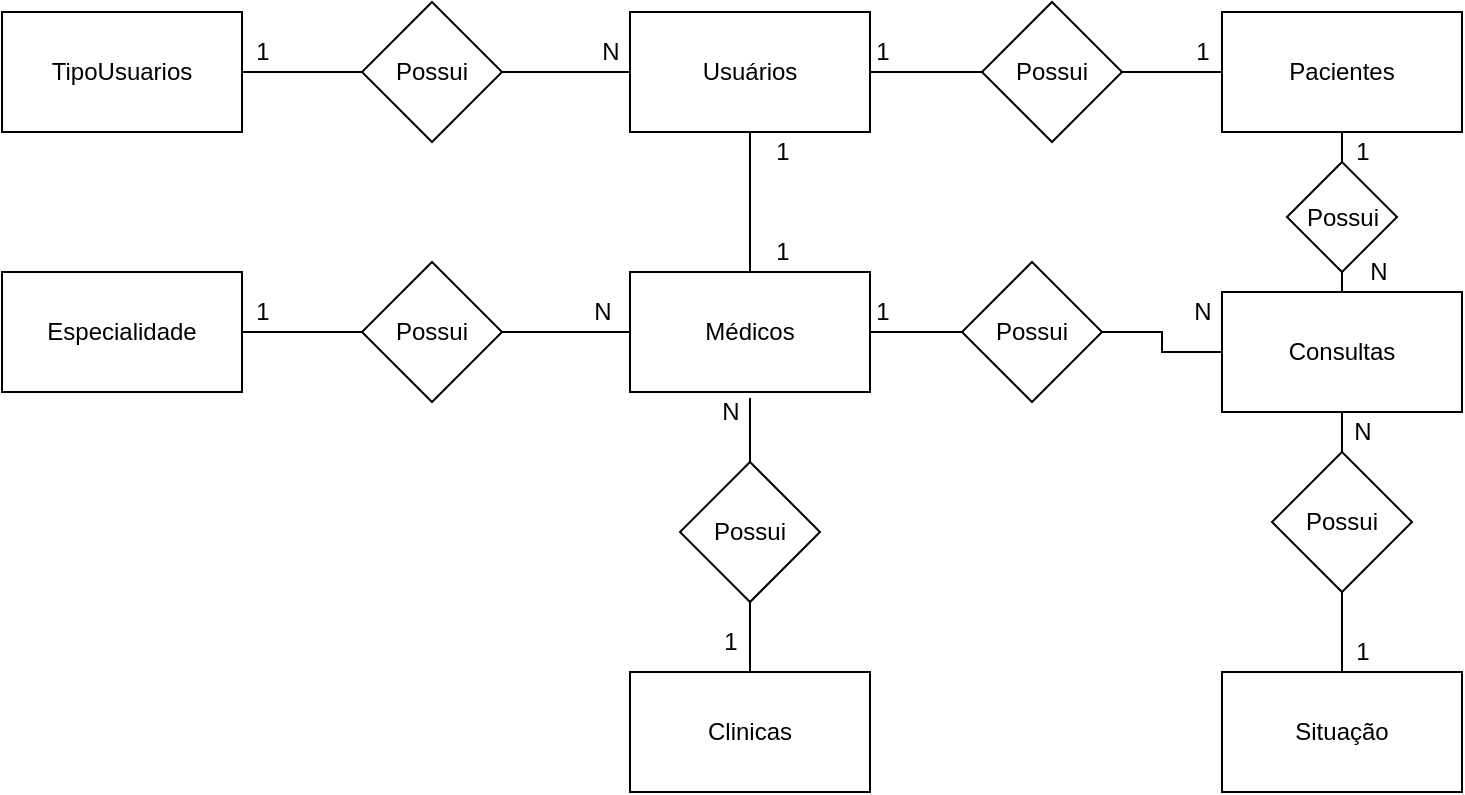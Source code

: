 <mxfile version="14.4.4" type="device" pages="2"><diagram id="hViJi-t-g2Ou1frQuwIq" name="Conceitual"><mxGraphModel dx="868" dy="425" grid="1" gridSize="10" guides="1" tooltips="1" connect="1" arrows="1" fold="1" page="1" pageScale="1" pageWidth="827" pageHeight="1169" math="0" shadow="0"><root><mxCell id="0"/><mxCell id="1" parent="0"/><mxCell id="7M0cUyvbM20Uj4-HV_In-17" value="" style="edgeStyle=orthogonalEdgeStyle;rounded=0;orthogonalLoop=1;jettySize=auto;html=1;endArrow=none;endFill=0;" edge="1" parent="1" source="7M0cUyvbM20Uj4-HV_In-1" target="7M0cUyvbM20Uj4-HV_In-7"><mxGeometry relative="1" as="geometry"/></mxCell><mxCell id="7M0cUyvbM20Uj4-HV_In-1" value="Consultas" style="rounded=0;whiteSpace=wrap;html=1;" vertex="1" parent="1"><mxGeometry x="650" y="150" width="120" height="60" as="geometry"/></mxCell><mxCell id="7M0cUyvbM20Uj4-HV_In-11" style="edgeStyle=orthogonalEdgeStyle;rounded=0;orthogonalLoop=1;jettySize=auto;html=1;exitX=1;exitY=0.5;exitDx=0;exitDy=0;entryX=0;entryY=0.5;entryDx=0;entryDy=0;endArrow=none;endFill=0;" edge="1" parent="1" source="NQ3lnbrL4CX3fZcSb9Eo-16" target="7M0cUyvbM20Uj4-HV_In-5"><mxGeometry relative="1" as="geometry"/></mxCell><mxCell id="7M0cUyvbM20Uj4-HV_In-25" value="" style="edgeStyle=orthogonalEdgeStyle;rounded=0;orthogonalLoop=1;jettySize=auto;html=1;endArrow=none;endFill=0;" edge="1" parent="1" source="7M0cUyvbM20Uj4-HV_In-2" target="7M0cUyvbM20Uj4-HV_In-6"><mxGeometry relative="1" as="geometry"/></mxCell><mxCell id="7M0cUyvbM20Uj4-HV_In-2" value="Usuários" style="rounded=0;whiteSpace=wrap;html=1;" vertex="1" parent="1"><mxGeometry x="354" y="10" width="120" height="60" as="geometry"/></mxCell><mxCell id="7M0cUyvbM20Uj4-HV_In-10" style="edgeStyle=orthogonalEdgeStyle;rounded=0;orthogonalLoop=1;jettySize=auto;html=1;exitX=1;exitY=0.5;exitDx=0;exitDy=0;entryX=0;entryY=0.5;entryDx=0;entryDy=0;endArrow=none;endFill=0;" edge="1" parent="1" source="7M0cUyvbM20Uj4-HV_In-3" target="7M0cUyvbM20Uj4-HV_In-2"><mxGeometry relative="1" as="geometry"/></mxCell><mxCell id="7M0cUyvbM20Uj4-HV_In-3" value="TipoUsuarios" style="rounded=0;whiteSpace=wrap;html=1;" vertex="1" parent="1"><mxGeometry x="40" y="10" width="120" height="60" as="geometry"/></mxCell><mxCell id="NQ3lnbrL4CX3fZcSb9Eo-20" style="edgeStyle=orthogonalEdgeStyle;rounded=0;orthogonalLoop=1;jettySize=auto;html=1;exitX=0.5;exitY=0;exitDx=0;exitDy=0;entryX=0.5;entryY=1;entryDx=0;entryDy=0;endArrow=none;endFill=0;" edge="1" parent="1" source="7M0cUyvbM20Uj4-HV_In-4" target="NQ3lnbrL4CX3fZcSb9Eo-15"><mxGeometry relative="1" as="geometry"/></mxCell><mxCell id="7M0cUyvbM20Uj4-HV_In-4" value="Clinicas" style="rounded=0;whiteSpace=wrap;html=1;" vertex="1" parent="1"><mxGeometry x="354" y="340" width="120" height="60" as="geometry"/></mxCell><mxCell id="7M0cUyvbM20Uj4-HV_In-16" value="" style="edgeStyle=orthogonalEdgeStyle;rounded=0;orthogonalLoop=1;jettySize=auto;html=1;endArrow=none;endFill=0;" edge="1" parent="1" source="7M0cUyvbM20Uj4-HV_In-5" target="7M0cUyvbM20Uj4-HV_In-1"><mxGeometry relative="1" as="geometry"/></mxCell><mxCell id="7M0cUyvbM20Uj4-HV_In-5" value="Pacientes" style="rounded=0;whiteSpace=wrap;html=1;" vertex="1" parent="1"><mxGeometry x="650" y="10" width="120" height="60" as="geometry"/></mxCell><mxCell id="NQ3lnbrL4CX3fZcSb9Eo-23" value="" style="edgeStyle=orthogonalEdgeStyle;rounded=0;orthogonalLoop=1;jettySize=auto;html=1;endArrow=none;endFill=0;" edge="1" parent="1" source="7M0cUyvbM20Uj4-HV_In-6" target="NQ3lnbrL4CX3fZcSb9Eo-14"><mxGeometry relative="1" as="geometry"><Array as="points"><mxPoint x="494" y="170"/></Array></mxGeometry></mxCell><mxCell id="7M0cUyvbM20Uj4-HV_In-6" value="Médicos" style="rounded=0;whiteSpace=wrap;html=1;" vertex="1" parent="1"><mxGeometry x="354" y="140" width="120" height="60" as="geometry"/></mxCell><mxCell id="7M0cUyvbM20Uj4-HV_In-7" value="Situação" style="rounded=0;whiteSpace=wrap;html=1;" vertex="1" parent="1"><mxGeometry x="650" y="340" width="120" height="60" as="geometry"/></mxCell><mxCell id="7M0cUyvbM20Uj4-HV_In-28" style="edgeStyle=orthogonalEdgeStyle;rounded=0;orthogonalLoop=1;jettySize=auto;html=1;exitX=1;exitY=0.5;exitDx=0;exitDy=0;endArrow=none;endFill=0;" edge="1" parent="1" source="NQ3lnbrL4CX3fZcSb9Eo-9" target="7M0cUyvbM20Uj4-HV_In-6"><mxGeometry relative="1" as="geometry"/></mxCell><mxCell id="7M0cUyvbM20Uj4-HV_In-9" value="Especialidade" style="rounded=0;whiteSpace=wrap;html=1;" vertex="1" parent="1"><mxGeometry x="40" y="140" width="120" height="60" as="geometry"/></mxCell><mxCell id="7M0cUyvbM20Uj4-HV_In-12" value="1" style="text;html=1;align=center;verticalAlign=middle;resizable=0;points=[];autosize=1;" vertex="1" parent="1"><mxGeometry x="160" y="20" width="20" height="20" as="geometry"/></mxCell><mxCell id="7M0cUyvbM20Uj4-HV_In-13" value="N" style="text;html=1;align=center;verticalAlign=middle;resizable=0;points=[];autosize=1;" vertex="1" parent="1"><mxGeometry x="334" y="20" width="20" height="20" as="geometry"/></mxCell><mxCell id="7M0cUyvbM20Uj4-HV_In-14" value="1" style="text;html=1;align=center;verticalAlign=middle;resizable=0;points=[];autosize=1;" vertex="1" parent="1"><mxGeometry x="470" y="20" width="20" height="20" as="geometry"/></mxCell><mxCell id="7M0cUyvbM20Uj4-HV_In-15" value="1" style="text;html=1;align=center;verticalAlign=middle;resizable=0;points=[];autosize=1;" vertex="1" parent="1"><mxGeometry x="630" y="20" width="20" height="20" as="geometry"/></mxCell><mxCell id="7M0cUyvbM20Uj4-HV_In-18" value="1" style="text;html=1;align=center;verticalAlign=middle;resizable=0;points=[];autosize=1;" vertex="1" parent="1"><mxGeometry x="710" y="70" width="20" height="20" as="geometry"/></mxCell><mxCell id="7M0cUyvbM20Uj4-HV_In-19" value="N" style="text;html=1;align=center;verticalAlign=middle;resizable=0;points=[];autosize=1;" vertex="1" parent="1"><mxGeometry x="717.5" y="130" width="20" height="20" as="geometry"/></mxCell><mxCell id="7M0cUyvbM20Uj4-HV_In-20" value="N" style="text;html=1;align=center;verticalAlign=middle;resizable=0;points=[];autosize=1;" vertex="1" parent="1"><mxGeometry x="710" y="210" width="20" height="20" as="geometry"/></mxCell><mxCell id="7M0cUyvbM20Uj4-HV_In-21" value="1" style="text;html=1;align=center;verticalAlign=middle;resizable=0;points=[];autosize=1;" vertex="1" parent="1"><mxGeometry x="710" y="320" width="20" height="20" as="geometry"/></mxCell><mxCell id="7M0cUyvbM20Uj4-HV_In-23" value="1" style="text;html=1;align=center;verticalAlign=middle;resizable=0;points=[];autosize=1;" vertex="1" parent="1"><mxGeometry x="470" y="150" width="20" height="20" as="geometry"/></mxCell><mxCell id="7M0cUyvbM20Uj4-HV_In-26" value="1" style="text;html=1;align=center;verticalAlign=middle;resizable=0;points=[];autosize=1;" vertex="1" parent="1"><mxGeometry x="420" y="70" width="20" height="20" as="geometry"/></mxCell><mxCell id="7M0cUyvbM20Uj4-HV_In-27" value="1" style="text;html=1;align=center;verticalAlign=middle;resizable=0;points=[];autosize=1;" vertex="1" parent="1"><mxGeometry x="420" y="120" width="20" height="20" as="geometry"/></mxCell><mxCell id="7M0cUyvbM20Uj4-HV_In-29" value="1" style="text;html=1;align=center;verticalAlign=middle;resizable=0;points=[];autosize=1;" vertex="1" parent="1"><mxGeometry x="160" y="150" width="20" height="20" as="geometry"/></mxCell><mxCell id="7M0cUyvbM20Uj4-HV_In-30" value="N" style="text;html=1;align=center;verticalAlign=middle;resizable=0;points=[];autosize=1;" vertex="1" parent="1"><mxGeometry x="330" y="150" width="20" height="20" as="geometry"/></mxCell><mxCell id="7M0cUyvbM20Uj4-HV_In-33" value="1" style="text;html=1;align=center;verticalAlign=middle;resizable=0;points=[];autosize=1;" vertex="1" parent="1"><mxGeometry x="394" y="315" width="20" height="20" as="geometry"/></mxCell><mxCell id="7M0cUyvbM20Uj4-HV_In-32" value="N" style="text;html=1;align=center;verticalAlign=middle;resizable=0;points=[];autosize=1;" vertex="1" parent="1"><mxGeometry x="394" y="200" width="20" height="20" as="geometry"/></mxCell><mxCell id="NQ3lnbrL4CX3fZcSb9Eo-9" value="Possui" style="rhombus;whiteSpace=wrap;html=1;" vertex="1" parent="1"><mxGeometry x="220" y="135" width="70" height="70" as="geometry"/></mxCell><mxCell id="NQ3lnbrL4CX3fZcSb9Eo-11" style="edgeStyle=orthogonalEdgeStyle;rounded=0;orthogonalLoop=1;jettySize=auto;html=1;exitX=1;exitY=0.5;exitDx=0;exitDy=0;endArrow=none;endFill=0;" edge="1" parent="1" source="7M0cUyvbM20Uj4-HV_In-9" target="NQ3lnbrL4CX3fZcSb9Eo-9"><mxGeometry relative="1" as="geometry"><mxPoint x="160" y="170" as="sourcePoint"/><mxPoint x="354" y="170" as="targetPoint"/></mxGeometry></mxCell><mxCell id="NQ3lnbrL4CX3fZcSb9Eo-13" value="Possui" style="rhombus;whiteSpace=wrap;html=1;" vertex="1" parent="1"><mxGeometry x="675" y="230" width="70" height="70" as="geometry"/></mxCell><mxCell id="NQ3lnbrL4CX3fZcSb9Eo-24" value="" style="edgeStyle=orthogonalEdgeStyle;rounded=0;orthogonalLoop=1;jettySize=auto;html=1;endArrow=none;endFill=0;entryX=0;entryY=0.5;entryDx=0;entryDy=0;" edge="1" parent="1" source="NQ3lnbrL4CX3fZcSb9Eo-14" target="7M0cUyvbM20Uj4-HV_In-1"><mxGeometry relative="1" as="geometry"><mxPoint x="630" y="150" as="targetPoint"/></mxGeometry></mxCell><mxCell id="NQ3lnbrL4CX3fZcSb9Eo-14" value="Possui" style="rhombus;whiteSpace=wrap;html=1;" vertex="1" parent="1"><mxGeometry x="520" y="135" width="70" height="70" as="geometry"/></mxCell><mxCell id="NQ3lnbrL4CX3fZcSb9Eo-17" value="Possui" style="rhombus;whiteSpace=wrap;html=1;" vertex="1" parent="1"><mxGeometry x="220" y="5" width="70" height="70" as="geometry"/></mxCell><mxCell id="NQ3lnbrL4CX3fZcSb9Eo-16" value="Possui" style="rhombus;whiteSpace=wrap;html=1;" vertex="1" parent="1"><mxGeometry x="530" y="5" width="70" height="70" as="geometry"/></mxCell><mxCell id="NQ3lnbrL4CX3fZcSb9Eo-18" style="edgeStyle=orthogonalEdgeStyle;rounded=0;orthogonalLoop=1;jettySize=auto;html=1;exitX=1;exitY=0.5;exitDx=0;exitDy=0;entryX=0;entryY=0.5;entryDx=0;entryDy=0;endArrow=none;endFill=0;" edge="1" parent="1" source="7M0cUyvbM20Uj4-HV_In-2" target="NQ3lnbrL4CX3fZcSb9Eo-16"><mxGeometry relative="1" as="geometry"><mxPoint x="474" y="40" as="sourcePoint"/><mxPoint x="650" y="40" as="targetPoint"/></mxGeometry></mxCell><mxCell id="NQ3lnbrL4CX3fZcSb9Eo-22" style="edgeStyle=orthogonalEdgeStyle;rounded=0;orthogonalLoop=1;jettySize=auto;html=1;exitX=0.5;exitY=0;exitDx=0;exitDy=0;entryX=1;entryY=0.15;entryDx=0;entryDy=0;entryPerimeter=0;endArrow=none;endFill=0;" edge="1" parent="1" source="NQ3lnbrL4CX3fZcSb9Eo-15" target="7M0cUyvbM20Uj4-HV_In-32"><mxGeometry relative="1" as="geometry"/></mxCell><mxCell id="NQ3lnbrL4CX3fZcSb9Eo-15" value="Possui" style="rhombus;whiteSpace=wrap;html=1;" vertex="1" parent="1"><mxGeometry x="379" y="235" width="70" height="70" as="geometry"/></mxCell><mxCell id="NQ3lnbrL4CX3fZcSb9Eo-25" value="N" style="text;html=1;align=center;verticalAlign=middle;resizable=0;points=[];autosize=1;" vertex="1" parent="1"><mxGeometry x="630" y="150" width="20" height="20" as="geometry"/></mxCell><mxCell id="NQ3lnbrL4CX3fZcSb9Eo-26" value="Possui" style="rhombus;whiteSpace=wrap;html=1;" vertex="1" parent="1"><mxGeometry x="682.5" y="85" width="55" height="55" as="geometry"/></mxCell></root></mxGraphModel></diagram><diagram id="ZpHMX6tzFkjY44jIsT7V" name="Logico"><mxGraphModel dx="868" dy="425" grid="1" gridSize="10" guides="1" tooltips="1" connect="1" arrows="1" fold="1" page="1" pageScale="1" pageWidth="827" pageHeight="1169" math="0" shadow="0"><root><mxCell id="EH3jT9qymd4Krr87pPlM-0"/><mxCell id="EH3jT9qymd4Krr87pPlM-1" parent="EH3jT9qymd4Krr87pPlM-0"/><mxCell id="lpln5-QRqbzDOqcc-7b0-0" value="Situacao" style="shape=table;startSize=30;container=1;collapsible=1;childLayout=tableLayout;fixedRows=1;rowLines=0;fontStyle=1;align=center;resizeLast=1;" vertex="1" parent="EH3jT9qymd4Krr87pPlM-1"><mxGeometry x="610" y="640" width="180" height="100" as="geometry"/></mxCell><mxCell id="lpln5-QRqbzDOqcc-7b0-4" value="" style="shape=partialRectangle;collapsible=0;dropTarget=0;pointerEvents=0;fillColor=none;top=0;left=0;bottom=1;right=0;points=[[0,0.5],[1,0.5]];portConstraint=eastwest;" vertex="1" parent="lpln5-QRqbzDOqcc-7b0-0"><mxGeometry y="30" width="180" height="30" as="geometry"/></mxCell><mxCell id="lpln5-QRqbzDOqcc-7b0-5" value="PK" style="shape=partialRectangle;connectable=0;fillColor=none;top=0;left=0;bottom=0;right=0;fontStyle=1;overflow=hidden;" vertex="1" parent="lpln5-QRqbzDOqcc-7b0-4"><mxGeometry width="60" height="30" as="geometry"/></mxCell><mxCell id="lpln5-QRqbzDOqcc-7b0-6" value="idSituacao" style="shape=partialRectangle;connectable=0;fillColor=none;top=0;left=0;bottom=0;right=0;align=left;spacingLeft=6;fontStyle=5;overflow=hidden;" vertex="1" parent="lpln5-QRqbzDOqcc-7b0-4"><mxGeometry x="60" width="120" height="30" as="geometry"/></mxCell><mxCell id="lpln5-QRqbzDOqcc-7b0-7" value="" style="shape=partialRectangle;collapsible=0;dropTarget=0;pointerEvents=0;fillColor=none;top=0;left=0;bottom=0;right=0;points=[[0,0.5],[1,0.5]];portConstraint=eastwest;" vertex="1" parent="lpln5-QRqbzDOqcc-7b0-0"><mxGeometry y="60" width="180" height="30" as="geometry"/></mxCell><mxCell id="lpln5-QRqbzDOqcc-7b0-8" value="" style="shape=partialRectangle;connectable=0;fillColor=none;top=0;left=0;bottom=0;right=0;editable=1;overflow=hidden;" vertex="1" parent="lpln5-QRqbzDOqcc-7b0-7"><mxGeometry width="60" height="30" as="geometry"/></mxCell><mxCell id="lpln5-QRqbzDOqcc-7b0-9" value="situacao" style="shape=partialRectangle;connectable=0;fillColor=none;top=0;left=0;bottom=0;right=0;align=left;spacingLeft=6;overflow=hidden;" vertex="1" parent="lpln5-QRqbzDOqcc-7b0-7"><mxGeometry x="60" width="120" height="30" as="geometry"/></mxCell><mxCell id="lpln5-QRqbzDOqcc-7b0-13" value="Clinica" style="shape=table;startSize=30;container=1;collapsible=1;childLayout=tableLayout;fixedRows=1;rowLines=0;fontStyle=1;align=center;resizeLast=1;" vertex="1" parent="EH3jT9qymd4Krr87pPlM-1"><mxGeometry x="330" y="640" width="180" height="250" as="geometry"/></mxCell><mxCell id="lpln5-QRqbzDOqcc-7b0-17" value="" style="shape=partialRectangle;collapsible=0;dropTarget=0;pointerEvents=0;fillColor=none;top=0;left=0;bottom=1;right=0;points=[[0,0.5],[1,0.5]];portConstraint=eastwest;" vertex="1" parent="lpln5-QRqbzDOqcc-7b0-13"><mxGeometry y="30" width="180" height="30" as="geometry"/></mxCell><mxCell id="lpln5-QRqbzDOqcc-7b0-18" value="PK" style="shape=partialRectangle;connectable=0;fillColor=none;top=0;left=0;bottom=0;right=0;fontStyle=1;overflow=hidden;" vertex="1" parent="lpln5-QRqbzDOqcc-7b0-17"><mxGeometry width="60" height="30" as="geometry"/></mxCell><mxCell id="lpln5-QRqbzDOqcc-7b0-19" value="idClinica" style="shape=partialRectangle;connectable=0;fillColor=none;top=0;left=0;bottom=0;right=0;align=left;spacingLeft=6;fontStyle=5;overflow=hidden;" vertex="1" parent="lpln5-QRqbzDOqcc-7b0-17"><mxGeometry x="60" width="120" height="30" as="geometry"/></mxCell><mxCell id="lpln5-QRqbzDOqcc-7b0-20" value="" style="shape=partialRectangle;collapsible=0;dropTarget=0;pointerEvents=0;fillColor=none;top=0;left=0;bottom=0;right=0;points=[[0,0.5],[1,0.5]];portConstraint=eastwest;" vertex="1" parent="lpln5-QRqbzDOqcc-7b0-13"><mxGeometry y="60" width="180" height="30" as="geometry"/></mxCell><mxCell id="lpln5-QRqbzDOqcc-7b0-21" value="" style="shape=partialRectangle;connectable=0;fillColor=none;top=0;left=0;bottom=0;right=0;editable=1;overflow=hidden;" vertex="1" parent="lpln5-QRqbzDOqcc-7b0-20"><mxGeometry width="60" height="30" as="geometry"/></mxCell><mxCell id="lpln5-QRqbzDOqcc-7b0-22" value="endereco" style="shape=partialRectangle;connectable=0;fillColor=none;top=0;left=0;bottom=0;right=0;align=left;spacingLeft=6;overflow=hidden;" vertex="1" parent="lpln5-QRqbzDOqcc-7b0-20"><mxGeometry x="60" width="120" height="30" as="geometry"/></mxCell><mxCell id="lpln5-QRqbzDOqcc-7b0-23" value="" style="shape=partialRectangle;collapsible=0;dropTarget=0;pointerEvents=0;fillColor=none;top=0;left=0;bottom=0;right=0;points=[[0,0.5],[1,0.5]];portConstraint=eastwest;" vertex="1" parent="lpln5-QRqbzDOqcc-7b0-13"><mxGeometry y="90" width="180" height="30" as="geometry"/></mxCell><mxCell id="lpln5-QRqbzDOqcc-7b0-24" value="" style="shape=partialRectangle;connectable=0;fillColor=none;top=0;left=0;bottom=0;right=0;editable=1;overflow=hidden;" vertex="1" parent="lpln5-QRqbzDOqcc-7b0-23"><mxGeometry width="60" height="30" as="geometry"/></mxCell><mxCell id="lpln5-QRqbzDOqcc-7b0-25" value="cnpj" style="shape=partialRectangle;connectable=0;fillColor=none;top=0;left=0;bottom=0;right=0;align=left;spacingLeft=6;overflow=hidden;" vertex="1" parent="lpln5-QRqbzDOqcc-7b0-23"><mxGeometry x="60" width="120" height="30" as="geometry"/></mxCell><mxCell id="zVzJxA9kyoOKPxL05b0C-39" value="" style="shape=partialRectangle;collapsible=0;dropTarget=0;pointerEvents=0;fillColor=none;top=0;left=0;bottom=0;right=0;points=[[0,0.5],[1,0.5]];portConstraint=eastwest;" vertex="1" parent="lpln5-QRqbzDOqcc-7b0-13"><mxGeometry y="120" width="180" height="30" as="geometry"/></mxCell><mxCell id="zVzJxA9kyoOKPxL05b0C-40" value="" style="shape=partialRectangle;connectable=0;fillColor=none;top=0;left=0;bottom=0;right=0;editable=1;overflow=hidden;" vertex="1" parent="zVzJxA9kyoOKPxL05b0C-39"><mxGeometry width="60" height="30" as="geometry"/></mxCell><mxCell id="zVzJxA9kyoOKPxL05b0C-41" value="nomeClinica" style="shape=partialRectangle;connectable=0;fillColor=none;top=0;left=0;bottom=0;right=0;align=left;spacingLeft=6;overflow=hidden;" vertex="1" parent="zVzJxA9kyoOKPxL05b0C-39"><mxGeometry x="60" width="120" height="30" as="geometry"/></mxCell><mxCell id="zVzJxA9kyoOKPxL05b0C-36" value="" style="shape=partialRectangle;collapsible=0;dropTarget=0;pointerEvents=0;fillColor=none;top=0;left=0;bottom=0;right=0;points=[[0,0.5],[1,0.5]];portConstraint=eastwest;" vertex="1" parent="lpln5-QRqbzDOqcc-7b0-13"><mxGeometry y="150" width="180" height="30" as="geometry"/></mxCell><mxCell id="zVzJxA9kyoOKPxL05b0C-37" value="" style="shape=partialRectangle;connectable=0;fillColor=none;top=0;left=0;bottom=0;right=0;editable=1;overflow=hidden;" vertex="1" parent="zVzJxA9kyoOKPxL05b0C-36"><mxGeometry width="60" height="30" as="geometry"/></mxCell><mxCell id="zVzJxA9kyoOKPxL05b0C-38" value="razaoSocial" style="shape=partialRectangle;connectable=0;fillColor=none;top=0;left=0;bottom=0;right=0;align=left;spacingLeft=6;overflow=hidden;" vertex="1" parent="zVzJxA9kyoOKPxL05b0C-36"><mxGeometry x="60" width="120" height="30" as="geometry"/></mxCell><mxCell id="zVzJxA9kyoOKPxL05b0C-42" value="" style="shape=partialRectangle;collapsible=0;dropTarget=0;pointerEvents=0;fillColor=none;top=0;left=0;bottom=0;right=0;points=[[0,0.5],[1,0.5]];portConstraint=eastwest;" vertex="1" parent="lpln5-QRqbzDOqcc-7b0-13"><mxGeometry y="180" width="180" height="30" as="geometry"/></mxCell><mxCell id="zVzJxA9kyoOKPxL05b0C-43" value="" style="shape=partialRectangle;connectable=0;fillColor=none;top=0;left=0;bottom=0;right=0;editable=1;overflow=hidden;" vertex="1" parent="zVzJxA9kyoOKPxL05b0C-42"><mxGeometry width="60" height="30" as="geometry"/></mxCell><mxCell id="zVzJxA9kyoOKPxL05b0C-44" value="horarioAbertura" style="shape=partialRectangle;connectable=0;fillColor=none;top=0;left=0;bottom=0;right=0;align=left;spacingLeft=6;overflow=hidden;" vertex="1" parent="zVzJxA9kyoOKPxL05b0C-42"><mxGeometry x="60" width="120" height="30" as="geometry"/></mxCell><mxCell id="zVzJxA9kyoOKPxL05b0C-45" value="" style="shape=partialRectangle;collapsible=0;dropTarget=0;pointerEvents=0;fillColor=none;top=0;left=0;bottom=0;right=0;points=[[0,0.5],[1,0.5]];portConstraint=eastwest;" vertex="1" parent="lpln5-QRqbzDOqcc-7b0-13"><mxGeometry y="210" width="180" height="30" as="geometry"/></mxCell><mxCell id="zVzJxA9kyoOKPxL05b0C-46" value="" style="shape=partialRectangle;connectable=0;fillColor=none;top=0;left=0;bottom=0;right=0;editable=1;overflow=hidden;" vertex="1" parent="zVzJxA9kyoOKPxL05b0C-45"><mxGeometry width="60" height="30" as="geometry"/></mxCell><mxCell id="zVzJxA9kyoOKPxL05b0C-47" value="horarioFechamento" style="shape=partialRectangle;connectable=0;fillColor=none;top=0;left=0;bottom=0;right=0;align=left;spacingLeft=6;overflow=hidden;" vertex="1" parent="zVzJxA9kyoOKPxL05b0C-45"><mxGeometry x="60" width="120" height="30" as="geometry"/></mxCell><mxCell id="lpln5-QRqbzDOqcc-7b0-26" value="Medicos" style="shape=table;startSize=30;container=1;collapsible=1;childLayout=tableLayout;fixedRows=1;rowLines=0;fontStyle=1;align=center;resizeLast=1;" vertex="1" parent="EH3jT9qymd4Krr87pPlM-1"><mxGeometry x="330" y="360" width="180" height="220" as="geometry"/></mxCell><mxCell id="lpln5-QRqbzDOqcc-7b0-27" value="" style="shape=partialRectangle;collapsible=0;dropTarget=0;pointerEvents=0;fillColor=none;top=0;left=0;bottom=0;right=0;points=[[0,0.5],[1,0.5]];portConstraint=eastwest;" vertex="1" parent="lpln5-QRqbzDOqcc-7b0-26"><mxGeometry y="30" width="180" height="30" as="geometry"/></mxCell><mxCell id="lpln5-QRqbzDOqcc-7b0-28" value="PK" style="shape=partialRectangle;connectable=0;fillColor=none;top=0;left=0;bottom=0;right=0;fontStyle=1;overflow=hidden;" vertex="1" parent="lpln5-QRqbzDOqcc-7b0-27"><mxGeometry width="60" height="30" as="geometry"/></mxCell><mxCell id="lpln5-QRqbzDOqcc-7b0-29" value="idMedico" style="shape=partialRectangle;connectable=0;fillColor=none;top=0;left=0;bottom=0;right=0;align=left;spacingLeft=6;fontStyle=5;overflow=hidden;" vertex="1" parent="lpln5-QRqbzDOqcc-7b0-27"><mxGeometry x="60" width="120" height="30" as="geometry"/></mxCell><mxCell id="zVzJxA9kyoOKPxL05b0C-48" value="" style="shape=partialRectangle;collapsible=0;dropTarget=0;pointerEvents=0;fillColor=none;top=0;left=0;bottom=0;right=0;points=[[0,0.5],[1,0.5]];portConstraint=eastwest;" vertex="1" parent="lpln5-QRqbzDOqcc-7b0-26"><mxGeometry y="60" width="180" height="30" as="geometry"/></mxCell><mxCell id="zVzJxA9kyoOKPxL05b0C-49" value="FK" style="shape=partialRectangle;connectable=0;fillColor=none;top=0;left=0;bottom=0;right=0;fontStyle=1;overflow=hidden;" vertex="1" parent="zVzJxA9kyoOKPxL05b0C-48"><mxGeometry width="60" height="30" as="geometry"/></mxCell><mxCell id="zVzJxA9kyoOKPxL05b0C-50" value="idUsuario" style="shape=partialRectangle;connectable=0;fillColor=none;top=0;left=0;bottom=0;right=0;align=left;spacingLeft=6;fontStyle=5;overflow=hidden;" vertex="1" parent="zVzJxA9kyoOKPxL05b0C-48"><mxGeometry x="60" width="120" height="30" as="geometry"/></mxCell><mxCell id="zVzJxA9kyoOKPxL05b0C-54" value="" style="shape=partialRectangle;collapsible=0;dropTarget=0;pointerEvents=0;fillColor=none;top=0;left=0;bottom=0;right=0;points=[[0,0.5],[1,0.5]];portConstraint=eastwest;" vertex="1" parent="lpln5-QRqbzDOqcc-7b0-26"><mxGeometry y="90" width="180" height="30" as="geometry"/></mxCell><mxCell id="zVzJxA9kyoOKPxL05b0C-55" value="FK" style="shape=partialRectangle;connectable=0;fillColor=none;top=0;left=0;bottom=0;right=0;fontStyle=1;overflow=hidden;" vertex="1" parent="zVzJxA9kyoOKPxL05b0C-54"><mxGeometry width="60" height="30" as="geometry"/></mxCell><mxCell id="zVzJxA9kyoOKPxL05b0C-56" value="idClinica" style="shape=partialRectangle;connectable=0;fillColor=none;top=0;left=0;bottom=0;right=0;align=left;spacingLeft=6;fontStyle=5;overflow=hidden;" vertex="1" parent="zVzJxA9kyoOKPxL05b0C-54"><mxGeometry x="60" width="120" height="30" as="geometry"/></mxCell><mxCell id="lpln5-QRqbzDOqcc-7b0-30" value="" style="shape=partialRectangle;collapsible=0;dropTarget=0;pointerEvents=0;fillColor=none;top=0;left=0;bottom=1;right=0;points=[[0,0.5],[1,0.5]];portConstraint=eastwest;" vertex="1" parent="lpln5-QRqbzDOqcc-7b0-26"><mxGeometry y="120" width="180" height="30" as="geometry"/></mxCell><mxCell id="lpln5-QRqbzDOqcc-7b0-31" value="FK" style="shape=partialRectangle;connectable=0;fillColor=none;top=0;left=0;bottom=0;right=0;fontStyle=1;overflow=hidden;" vertex="1" parent="lpln5-QRqbzDOqcc-7b0-30"><mxGeometry width="60" height="30" as="geometry"/></mxCell><mxCell id="lpln5-QRqbzDOqcc-7b0-32" value="idEspecialidade" style="shape=partialRectangle;connectable=0;fillColor=none;top=0;left=0;bottom=0;right=0;align=left;spacingLeft=6;fontStyle=5;overflow=hidden;" vertex="1" parent="lpln5-QRqbzDOqcc-7b0-30"><mxGeometry x="60" width="120" height="30" as="geometry"/></mxCell><mxCell id="lpln5-QRqbzDOqcc-7b0-33" value="" style="shape=partialRectangle;collapsible=0;dropTarget=0;pointerEvents=0;fillColor=none;top=0;left=0;bottom=0;right=0;points=[[0,0.5],[1,0.5]];portConstraint=eastwest;" vertex="1" parent="lpln5-QRqbzDOqcc-7b0-26"><mxGeometry y="150" width="180" height="30" as="geometry"/></mxCell><mxCell id="lpln5-QRqbzDOqcc-7b0-34" value="" style="shape=partialRectangle;connectable=0;fillColor=none;top=0;left=0;bottom=0;right=0;editable=1;overflow=hidden;" vertex="1" parent="lpln5-QRqbzDOqcc-7b0-33"><mxGeometry width="60" height="30" as="geometry"/></mxCell><mxCell id="lpln5-QRqbzDOqcc-7b0-35" value="nomeMedico" style="shape=partialRectangle;connectable=0;fillColor=none;top=0;left=0;bottom=0;right=0;align=left;spacingLeft=6;overflow=hidden;" vertex="1" parent="lpln5-QRqbzDOqcc-7b0-33"><mxGeometry x="60" width="120" height="30" as="geometry"/></mxCell><mxCell id="lpln5-QRqbzDOqcc-7b0-36" value="" style="shape=partialRectangle;collapsible=0;dropTarget=0;pointerEvents=0;fillColor=none;top=0;left=0;bottom=0;right=0;points=[[0,0.5],[1,0.5]];portConstraint=eastwest;" vertex="1" parent="lpln5-QRqbzDOqcc-7b0-26"><mxGeometry y="180" width="180" height="30" as="geometry"/></mxCell><mxCell id="lpln5-QRqbzDOqcc-7b0-37" value="" style="shape=partialRectangle;connectable=0;fillColor=none;top=0;left=0;bottom=0;right=0;editable=1;overflow=hidden;" vertex="1" parent="lpln5-QRqbzDOqcc-7b0-36"><mxGeometry width="60" height="30" as="geometry"/></mxCell><mxCell id="lpln5-QRqbzDOqcc-7b0-38" value="crm" style="shape=partialRectangle;connectable=0;fillColor=none;top=0;left=0;bottom=0;right=0;align=left;spacingLeft=6;overflow=hidden;" vertex="1" parent="lpln5-QRqbzDOqcc-7b0-36"><mxGeometry x="60" width="120" height="30" as="geometry"/></mxCell><mxCell id="lpln5-QRqbzDOqcc-7b0-39" value="Especialidade" style="shape=table;startSize=30;container=1;collapsible=1;childLayout=tableLayout;fixedRows=1;rowLines=0;fontStyle=1;align=center;resizeLast=1;" vertex="1" parent="EH3jT9qymd4Krr87pPlM-1"><mxGeometry x="70" y="360" width="180" height="100" as="geometry"/></mxCell><mxCell id="lpln5-QRqbzDOqcc-7b0-43" value="" style="shape=partialRectangle;collapsible=0;dropTarget=0;pointerEvents=0;fillColor=none;top=0;left=0;bottom=1;right=0;points=[[0,0.5],[1,0.5]];portConstraint=eastwest;" vertex="1" parent="lpln5-QRqbzDOqcc-7b0-39"><mxGeometry y="30" width="180" height="30" as="geometry"/></mxCell><mxCell id="lpln5-QRqbzDOqcc-7b0-44" value="PK" style="shape=partialRectangle;connectable=0;fillColor=none;top=0;left=0;bottom=0;right=0;fontStyle=1;overflow=hidden;" vertex="1" parent="lpln5-QRqbzDOqcc-7b0-43"><mxGeometry width="60" height="30" as="geometry"/></mxCell><mxCell id="lpln5-QRqbzDOqcc-7b0-45" value="idEspecialidade" style="shape=partialRectangle;connectable=0;fillColor=none;top=0;left=0;bottom=0;right=0;align=left;spacingLeft=6;fontStyle=5;overflow=hidden;" vertex="1" parent="lpln5-QRqbzDOqcc-7b0-43"><mxGeometry x="60" width="120" height="30" as="geometry"/></mxCell><mxCell id="lpln5-QRqbzDOqcc-7b0-49" value="" style="shape=partialRectangle;collapsible=0;dropTarget=0;pointerEvents=0;fillColor=none;top=0;left=0;bottom=0;right=0;points=[[0,0.5],[1,0.5]];portConstraint=eastwest;" vertex="1" parent="lpln5-QRqbzDOqcc-7b0-39"><mxGeometry y="60" width="180" height="30" as="geometry"/></mxCell><mxCell id="lpln5-QRqbzDOqcc-7b0-50" value="" style="shape=partialRectangle;connectable=0;fillColor=none;top=0;left=0;bottom=0;right=0;editable=1;overflow=hidden;" vertex="1" parent="lpln5-QRqbzDOqcc-7b0-49"><mxGeometry width="60" height="30" as="geometry"/></mxCell><mxCell id="lpln5-QRqbzDOqcc-7b0-51" value="nomeEspecialidade" style="shape=partialRectangle;connectable=0;fillColor=none;top=0;left=0;bottom=0;right=0;align=left;spacingLeft=6;overflow=hidden;" vertex="1" parent="lpln5-QRqbzDOqcc-7b0-49"><mxGeometry x="60" width="120" height="30" as="geometry"/></mxCell><mxCell id="lpln5-QRqbzDOqcc-7b0-52" value="Consulta" style="shape=table;startSize=30;container=1;collapsible=1;childLayout=tableLayout;fixedRows=1;rowLines=0;fontStyle=1;align=center;resizeLast=1;" vertex="1" parent="EH3jT9qymd4Krr87pPlM-1"><mxGeometry x="610" y="360" width="180" height="220" as="geometry"/></mxCell><mxCell id="lpln5-QRqbzDOqcc-7b0-53" value="" style="shape=partialRectangle;collapsible=0;dropTarget=0;pointerEvents=0;fillColor=none;top=0;left=0;bottom=0;right=0;points=[[0,0.5],[1,0.5]];portConstraint=eastwest;" vertex="1" parent="lpln5-QRqbzDOqcc-7b0-52"><mxGeometry y="30" width="180" height="30" as="geometry"/></mxCell><mxCell id="lpln5-QRqbzDOqcc-7b0-54" value="PK" style="shape=partialRectangle;connectable=0;fillColor=none;top=0;left=0;bottom=0;right=0;fontStyle=1;overflow=hidden;" vertex="1" parent="lpln5-QRqbzDOqcc-7b0-53"><mxGeometry width="60" height="30" as="geometry"/></mxCell><mxCell id="lpln5-QRqbzDOqcc-7b0-55" value="idConsulta" style="shape=partialRectangle;connectable=0;fillColor=none;top=0;left=0;bottom=0;right=0;align=left;spacingLeft=6;fontStyle=5;overflow=hidden;" vertex="1" parent="lpln5-QRqbzDOqcc-7b0-53"><mxGeometry x="60" width="120" height="30" as="geometry"/></mxCell><mxCell id="zVzJxA9kyoOKPxL05b0C-30" value="" style="shape=partialRectangle;collapsible=0;dropTarget=0;pointerEvents=0;fillColor=none;top=0;left=0;bottom=0;right=0;points=[[0,0.5],[1,0.5]];portConstraint=eastwest;" vertex="1" parent="lpln5-QRqbzDOqcc-7b0-52"><mxGeometry y="60" width="180" height="30" as="geometry"/></mxCell><mxCell id="zVzJxA9kyoOKPxL05b0C-31" value="FK" style="shape=partialRectangle;connectable=0;fillColor=none;top=0;left=0;bottom=0;right=0;fontStyle=1;overflow=hidden;" vertex="1" parent="zVzJxA9kyoOKPxL05b0C-30"><mxGeometry width="60" height="30" as="geometry"/></mxCell><mxCell id="zVzJxA9kyoOKPxL05b0C-32" value="idPaciente" style="shape=partialRectangle;connectable=0;fillColor=none;top=0;left=0;bottom=0;right=0;align=left;spacingLeft=6;fontStyle=5;overflow=hidden;" vertex="1" parent="zVzJxA9kyoOKPxL05b0C-30"><mxGeometry x="60" width="120" height="30" as="geometry"/></mxCell><mxCell id="zVzJxA9kyoOKPxL05b0C-33" value="" style="shape=partialRectangle;collapsible=0;dropTarget=0;pointerEvents=0;fillColor=none;top=0;left=0;bottom=0;right=0;points=[[0,0.5],[1,0.5]];portConstraint=eastwest;" vertex="1" parent="lpln5-QRqbzDOqcc-7b0-52"><mxGeometry y="90" width="180" height="30" as="geometry"/></mxCell><mxCell id="zVzJxA9kyoOKPxL05b0C-34" value="FK" style="shape=partialRectangle;connectable=0;fillColor=none;top=0;left=0;bottom=0;right=0;fontStyle=1;overflow=hidden;" vertex="1" parent="zVzJxA9kyoOKPxL05b0C-33"><mxGeometry width="60" height="30" as="geometry"/></mxCell><mxCell id="zVzJxA9kyoOKPxL05b0C-35" value="idMedico" style="shape=partialRectangle;connectable=0;fillColor=none;top=0;left=0;bottom=0;right=0;align=left;spacingLeft=6;fontStyle=5;overflow=hidden;" vertex="1" parent="zVzJxA9kyoOKPxL05b0C-33"><mxGeometry x="60" width="120" height="30" as="geometry"/></mxCell><mxCell id="lpln5-QRqbzDOqcc-7b0-56" value="" style="shape=partialRectangle;collapsible=0;dropTarget=0;pointerEvents=0;fillColor=none;top=0;left=0;bottom=1;right=0;points=[[0,0.5],[1,0.5]];portConstraint=eastwest;" vertex="1" parent="lpln5-QRqbzDOqcc-7b0-52"><mxGeometry y="120" width="180" height="30" as="geometry"/></mxCell><mxCell id="lpln5-QRqbzDOqcc-7b0-57" value="FK" style="shape=partialRectangle;connectable=0;fillColor=none;top=0;left=0;bottom=0;right=0;fontStyle=1;overflow=hidden;" vertex="1" parent="lpln5-QRqbzDOqcc-7b0-56"><mxGeometry width="60" height="30" as="geometry"/></mxCell><mxCell id="lpln5-QRqbzDOqcc-7b0-58" value="idSituacao" style="shape=partialRectangle;connectable=0;fillColor=none;top=0;left=0;bottom=0;right=0;align=left;spacingLeft=6;fontStyle=5;overflow=hidden;" vertex="1" parent="lpln5-QRqbzDOqcc-7b0-56"><mxGeometry x="60" width="120" height="30" as="geometry"/></mxCell><mxCell id="lpln5-QRqbzDOqcc-7b0-59" value="" style="shape=partialRectangle;collapsible=0;dropTarget=0;pointerEvents=0;fillColor=none;top=0;left=0;bottom=0;right=0;points=[[0,0.5],[1,0.5]];portConstraint=eastwest;" vertex="1" parent="lpln5-QRqbzDOqcc-7b0-52"><mxGeometry y="150" width="180" height="30" as="geometry"/></mxCell><mxCell id="lpln5-QRqbzDOqcc-7b0-60" value="" style="shape=partialRectangle;connectable=0;fillColor=none;top=0;left=0;bottom=0;right=0;editable=1;overflow=hidden;" vertex="1" parent="lpln5-QRqbzDOqcc-7b0-59"><mxGeometry width="60" height="30" as="geometry"/></mxCell><mxCell id="lpln5-QRqbzDOqcc-7b0-61" value="dataConsulta" style="shape=partialRectangle;connectable=0;fillColor=none;top=0;left=0;bottom=0;right=0;align=left;spacingLeft=6;overflow=hidden;" vertex="1" parent="lpln5-QRqbzDOqcc-7b0-59"><mxGeometry x="60" width="120" height="30" as="geometry"/></mxCell><mxCell id="lpln5-QRqbzDOqcc-7b0-62" value="" style="shape=partialRectangle;collapsible=0;dropTarget=0;pointerEvents=0;fillColor=none;top=0;left=0;bottom=0;right=0;points=[[0,0.5],[1,0.5]];portConstraint=eastwest;" vertex="1" parent="lpln5-QRqbzDOqcc-7b0-52"><mxGeometry y="180" width="180" height="30" as="geometry"/></mxCell><mxCell id="lpln5-QRqbzDOqcc-7b0-63" value="" style="shape=partialRectangle;connectable=0;fillColor=none;top=0;left=0;bottom=0;right=0;editable=1;overflow=hidden;" vertex="1" parent="lpln5-QRqbzDOqcc-7b0-62"><mxGeometry width="60" height="30" as="geometry"/></mxCell><mxCell id="lpln5-QRqbzDOqcc-7b0-64" value="descricao" style="shape=partialRectangle;connectable=0;fillColor=none;top=0;left=0;bottom=0;right=0;align=left;spacingLeft=6;overflow=hidden;" vertex="1" parent="lpln5-QRqbzDOqcc-7b0-62"><mxGeometry x="60" width="120" height="30" as="geometry"/></mxCell><mxCell id="lpln5-QRqbzDOqcc-7b0-65" value="Usuarios" style="shape=table;startSize=30;container=1;collapsible=1;childLayout=tableLayout;fixedRows=1;rowLines=0;fontStyle=1;align=center;resizeLast=1;" vertex="1" parent="EH3jT9qymd4Krr87pPlM-1"><mxGeometry x="330" y="40" width="180" height="160" as="geometry"/></mxCell><mxCell id="lpln5-QRqbzDOqcc-7b0-66" value="" style="shape=partialRectangle;collapsible=0;dropTarget=0;pointerEvents=0;fillColor=none;top=0;left=0;bottom=0;right=0;points=[[0,0.5],[1,0.5]];portConstraint=eastwest;" vertex="1" parent="lpln5-QRqbzDOqcc-7b0-65"><mxGeometry y="30" width="180" height="30" as="geometry"/></mxCell><mxCell id="lpln5-QRqbzDOqcc-7b0-67" value="PK" style="shape=partialRectangle;connectable=0;fillColor=none;top=0;left=0;bottom=0;right=0;fontStyle=1;overflow=hidden;" vertex="1" parent="lpln5-QRqbzDOqcc-7b0-66"><mxGeometry width="60" height="30" as="geometry"/></mxCell><mxCell id="lpln5-QRqbzDOqcc-7b0-68" value="idUsuario" style="shape=partialRectangle;connectable=0;fillColor=none;top=0;left=0;bottom=0;right=0;align=left;spacingLeft=6;fontStyle=5;overflow=hidden;" vertex="1" parent="lpln5-QRqbzDOqcc-7b0-66"><mxGeometry x="60" width="120" height="30" as="geometry"/></mxCell><mxCell id="lpln5-QRqbzDOqcc-7b0-69" value="" style="shape=partialRectangle;collapsible=0;dropTarget=0;pointerEvents=0;fillColor=none;top=0;left=0;bottom=1;right=0;points=[[0,0.5],[1,0.5]];portConstraint=eastwest;" vertex="1" parent="lpln5-QRqbzDOqcc-7b0-65"><mxGeometry y="60" width="180" height="30" as="geometry"/></mxCell><mxCell id="lpln5-QRqbzDOqcc-7b0-70" value="FK" style="shape=partialRectangle;connectable=0;fillColor=none;top=0;left=0;bottom=0;right=0;fontStyle=1;overflow=hidden;" vertex="1" parent="lpln5-QRqbzDOqcc-7b0-69"><mxGeometry width="60" height="30" as="geometry"/></mxCell><mxCell id="lpln5-QRqbzDOqcc-7b0-71" value="idTipoUsuario" style="shape=partialRectangle;connectable=0;fillColor=none;top=0;left=0;bottom=0;right=0;align=left;spacingLeft=6;fontStyle=5;overflow=hidden;" vertex="1" parent="lpln5-QRqbzDOqcc-7b0-69"><mxGeometry x="60" width="120" height="30" as="geometry"/></mxCell><mxCell id="lpln5-QRqbzDOqcc-7b0-72" value="" style="shape=partialRectangle;collapsible=0;dropTarget=0;pointerEvents=0;fillColor=none;top=0;left=0;bottom=0;right=0;points=[[0,0.5],[1,0.5]];portConstraint=eastwest;" vertex="1" parent="lpln5-QRqbzDOqcc-7b0-65"><mxGeometry y="90" width="180" height="30" as="geometry"/></mxCell><mxCell id="lpln5-QRqbzDOqcc-7b0-73" value="" style="shape=partialRectangle;connectable=0;fillColor=none;top=0;left=0;bottom=0;right=0;editable=1;overflow=hidden;" vertex="1" parent="lpln5-QRqbzDOqcc-7b0-72"><mxGeometry width="60" height="30" as="geometry"/></mxCell><mxCell id="lpln5-QRqbzDOqcc-7b0-74" value="email" style="shape=partialRectangle;connectable=0;fillColor=none;top=0;left=0;bottom=0;right=0;align=left;spacingLeft=6;overflow=hidden;" vertex="1" parent="lpln5-QRqbzDOqcc-7b0-72"><mxGeometry x="60" width="120" height="30" as="geometry"/></mxCell><mxCell id="lpln5-QRqbzDOqcc-7b0-75" value="" style="shape=partialRectangle;collapsible=0;dropTarget=0;pointerEvents=0;fillColor=none;top=0;left=0;bottom=0;right=0;points=[[0,0.5],[1,0.5]];portConstraint=eastwest;" vertex="1" parent="lpln5-QRqbzDOqcc-7b0-65"><mxGeometry y="120" width="180" height="30" as="geometry"/></mxCell><mxCell id="lpln5-QRqbzDOqcc-7b0-76" value="" style="shape=partialRectangle;connectable=0;fillColor=none;top=0;left=0;bottom=0;right=0;editable=1;overflow=hidden;" vertex="1" parent="lpln5-QRqbzDOqcc-7b0-75"><mxGeometry width="60" height="30" as="geometry"/></mxCell><mxCell id="lpln5-QRqbzDOqcc-7b0-77" value="senha" style="shape=partialRectangle;connectable=0;fillColor=none;top=0;left=0;bottom=0;right=0;align=left;spacingLeft=6;overflow=hidden;" vertex="1" parent="lpln5-QRqbzDOqcc-7b0-75"><mxGeometry x="60" width="120" height="30" as="geometry"/></mxCell><mxCell id="lpln5-QRqbzDOqcc-7b0-78" value="Paciente" style="shape=table;startSize=30;container=1;collapsible=1;childLayout=tableLayout;fixedRows=1;rowLines=0;fontStyle=1;align=center;resizeLast=1;" vertex="1" parent="EH3jT9qymd4Krr87pPlM-1"><mxGeometry x="610" y="40" width="180" height="280" as="geometry"/></mxCell><mxCell id="lpln5-QRqbzDOqcc-7b0-79" value="" style="shape=partialRectangle;collapsible=0;dropTarget=0;pointerEvents=0;fillColor=none;top=0;left=0;bottom=0;right=0;points=[[0,0.5],[1,0.5]];portConstraint=eastwest;" vertex="1" parent="lpln5-QRqbzDOqcc-7b0-78"><mxGeometry y="30" width="180" height="30" as="geometry"/></mxCell><mxCell id="lpln5-QRqbzDOqcc-7b0-80" value="PK" style="shape=partialRectangle;connectable=0;fillColor=none;top=0;left=0;bottom=0;right=0;fontStyle=1;overflow=hidden;" vertex="1" parent="lpln5-QRqbzDOqcc-7b0-79"><mxGeometry width="60" height="30" as="geometry"/></mxCell><mxCell id="lpln5-QRqbzDOqcc-7b0-81" value="idPaciente" style="shape=partialRectangle;connectable=0;fillColor=none;top=0;left=0;bottom=0;right=0;align=left;spacingLeft=6;fontStyle=5;overflow=hidden;" vertex="1" parent="lpln5-QRqbzDOqcc-7b0-79"><mxGeometry x="60" width="120" height="30" as="geometry"/></mxCell><mxCell id="lpln5-QRqbzDOqcc-7b0-82" value="" style="shape=partialRectangle;collapsible=0;dropTarget=0;pointerEvents=0;fillColor=none;top=0;left=0;bottom=1;right=0;points=[[0,0.5],[1,0.5]];portConstraint=eastwest;" vertex="1" parent="lpln5-QRqbzDOqcc-7b0-78"><mxGeometry y="60" width="180" height="30" as="geometry"/></mxCell><mxCell id="lpln5-QRqbzDOqcc-7b0-83" value="FK" style="shape=partialRectangle;connectable=0;fillColor=none;top=0;left=0;bottom=0;right=0;fontStyle=1;overflow=hidden;" vertex="1" parent="lpln5-QRqbzDOqcc-7b0-82"><mxGeometry width="60" height="30" as="geometry"/></mxCell><mxCell id="lpln5-QRqbzDOqcc-7b0-84" value="idUsuario" style="shape=partialRectangle;connectable=0;fillColor=none;top=0;left=0;bottom=0;right=0;align=left;spacingLeft=6;fontStyle=5;overflow=hidden;" vertex="1" parent="lpln5-QRqbzDOqcc-7b0-82"><mxGeometry x="60" width="120" height="30" as="geometry"/></mxCell><mxCell id="lpln5-QRqbzDOqcc-7b0-85" value="" style="shape=partialRectangle;collapsible=0;dropTarget=0;pointerEvents=0;fillColor=none;top=0;left=0;bottom=0;right=0;points=[[0,0.5],[1,0.5]];portConstraint=eastwest;" vertex="1" parent="lpln5-QRqbzDOqcc-7b0-78"><mxGeometry y="90" width="180" height="30" as="geometry"/></mxCell><mxCell id="lpln5-QRqbzDOqcc-7b0-86" value="" style="shape=partialRectangle;connectable=0;fillColor=none;top=0;left=0;bottom=0;right=0;editable=1;overflow=hidden;" vertex="1" parent="lpln5-QRqbzDOqcc-7b0-85"><mxGeometry width="60" height="30" as="geometry"/></mxCell><mxCell id="lpln5-QRqbzDOqcc-7b0-87" value="nome" style="shape=partialRectangle;connectable=0;fillColor=none;top=0;left=0;bottom=0;right=0;align=left;spacingLeft=6;overflow=hidden;" vertex="1" parent="lpln5-QRqbzDOqcc-7b0-85"><mxGeometry x="60" width="120" height="30" as="geometry"/></mxCell><mxCell id="zVzJxA9kyoOKPxL05b0C-3" value="" style="shape=partialRectangle;collapsible=0;dropTarget=0;pointerEvents=0;fillColor=none;top=0;left=0;bottom=0;right=0;points=[[0,0.5],[1,0.5]];portConstraint=eastwest;" vertex="1" parent="lpln5-QRqbzDOqcc-7b0-78"><mxGeometry y="120" width="180" height="30" as="geometry"/></mxCell><mxCell id="zVzJxA9kyoOKPxL05b0C-4" value="" style="shape=partialRectangle;connectable=0;fillColor=none;top=0;left=0;bottom=0;right=0;editable=1;overflow=hidden;" vertex="1" parent="zVzJxA9kyoOKPxL05b0C-3"><mxGeometry width="60" height="30" as="geometry"/></mxCell><mxCell id="zVzJxA9kyoOKPxL05b0C-5" value="rg" style="shape=partialRectangle;connectable=0;fillColor=none;top=0;left=0;bottom=0;right=0;align=left;spacingLeft=6;overflow=hidden;" vertex="1" parent="zVzJxA9kyoOKPxL05b0C-3"><mxGeometry x="60" width="120" height="30" as="geometry"/></mxCell><mxCell id="zVzJxA9kyoOKPxL05b0C-21" value="" style="shape=partialRectangle;collapsible=0;dropTarget=0;pointerEvents=0;fillColor=none;top=0;left=0;bottom=0;right=0;points=[[0,0.5],[1,0.5]];portConstraint=eastwest;" vertex="1" parent="lpln5-QRqbzDOqcc-7b0-78"><mxGeometry y="150" width="180" height="30" as="geometry"/></mxCell><mxCell id="zVzJxA9kyoOKPxL05b0C-22" value="" style="shape=partialRectangle;connectable=0;fillColor=none;top=0;left=0;bottom=0;right=0;editable=1;overflow=hidden;" vertex="1" parent="zVzJxA9kyoOKPxL05b0C-21"><mxGeometry width="60" height="30" as="geometry"/></mxCell><mxCell id="zVzJxA9kyoOKPxL05b0C-23" value="cpf" style="shape=partialRectangle;connectable=0;fillColor=none;top=0;left=0;bottom=0;right=0;align=left;spacingLeft=6;overflow=hidden;" vertex="1" parent="zVzJxA9kyoOKPxL05b0C-21"><mxGeometry x="60" width="120" height="30" as="geometry"/></mxCell><mxCell id="zVzJxA9kyoOKPxL05b0C-24" value="" style="shape=partialRectangle;collapsible=0;dropTarget=0;pointerEvents=0;fillColor=none;top=0;left=0;bottom=0;right=0;points=[[0,0.5],[1,0.5]];portConstraint=eastwest;" vertex="1" parent="lpln5-QRqbzDOqcc-7b0-78"><mxGeometry y="180" width="180" height="30" as="geometry"/></mxCell><mxCell id="zVzJxA9kyoOKPxL05b0C-25" value="" style="shape=partialRectangle;connectable=0;fillColor=none;top=0;left=0;bottom=0;right=0;editable=1;overflow=hidden;" vertex="1" parent="zVzJxA9kyoOKPxL05b0C-24"><mxGeometry width="60" height="30" as="geometry"/></mxCell><mxCell id="zVzJxA9kyoOKPxL05b0C-26" value="endereco" style="shape=partialRectangle;connectable=0;fillColor=none;top=0;left=0;bottom=0;right=0;align=left;spacingLeft=6;overflow=hidden;" vertex="1" parent="zVzJxA9kyoOKPxL05b0C-24"><mxGeometry x="60" width="120" height="30" as="geometry"/></mxCell><mxCell id="zVzJxA9kyoOKPxL05b0C-27" value="" style="shape=partialRectangle;collapsible=0;dropTarget=0;pointerEvents=0;fillColor=none;top=0;left=0;bottom=0;right=0;points=[[0,0.5],[1,0.5]];portConstraint=eastwest;" vertex="1" parent="lpln5-QRqbzDOqcc-7b0-78"><mxGeometry y="210" width="180" height="30" as="geometry"/></mxCell><mxCell id="zVzJxA9kyoOKPxL05b0C-28" value="" style="shape=partialRectangle;connectable=0;fillColor=none;top=0;left=0;bottom=0;right=0;editable=1;overflow=hidden;" vertex="1" parent="zVzJxA9kyoOKPxL05b0C-27"><mxGeometry width="60" height="30" as="geometry"/></mxCell><mxCell id="zVzJxA9kyoOKPxL05b0C-29" value="dataNascimento" style="shape=partialRectangle;connectable=0;fillColor=none;top=0;left=0;bottom=0;right=0;align=left;spacingLeft=6;overflow=hidden;" vertex="1" parent="zVzJxA9kyoOKPxL05b0C-27"><mxGeometry x="60" width="120" height="30" as="geometry"/></mxCell><mxCell id="lpln5-QRqbzDOqcc-7b0-88" value="" style="shape=partialRectangle;collapsible=0;dropTarget=0;pointerEvents=0;fillColor=none;top=0;left=0;bottom=0;right=0;points=[[0,0.5],[1,0.5]];portConstraint=eastwest;" vertex="1" parent="lpln5-QRqbzDOqcc-7b0-78"><mxGeometry y="240" width="180" height="30" as="geometry"/></mxCell><mxCell id="lpln5-QRqbzDOqcc-7b0-89" value="" style="shape=partialRectangle;connectable=0;fillColor=none;top=0;left=0;bottom=0;right=0;editable=1;overflow=hidden;" vertex="1" parent="lpln5-QRqbzDOqcc-7b0-88"><mxGeometry width="60" height="30" as="geometry"/></mxCell><mxCell id="lpln5-QRqbzDOqcc-7b0-90" value="telefone" style="shape=partialRectangle;connectable=0;fillColor=none;top=0;left=0;bottom=0;right=0;align=left;spacingLeft=6;overflow=hidden;" vertex="1" parent="lpln5-QRqbzDOqcc-7b0-88"><mxGeometry x="60" width="120" height="30" as="geometry"/></mxCell><mxCell id="lpln5-QRqbzDOqcc-7b0-91" value="TipoUsuarios" style="shape=table;startSize=30;container=1;collapsible=1;childLayout=tableLayout;fixedRows=1;rowLines=0;fontStyle=1;align=center;resizeLast=1;" vertex="1" parent="EH3jT9qymd4Krr87pPlM-1"><mxGeometry x="70" y="40" width="180" height="100" as="geometry"/></mxCell><mxCell id="lpln5-QRqbzDOqcc-7b0-95" value="" style="shape=partialRectangle;collapsible=0;dropTarget=0;pointerEvents=0;fillColor=none;top=0;left=0;bottom=1;right=0;points=[[0,0.5],[1,0.5]];portConstraint=eastwest;" vertex="1" parent="lpln5-QRqbzDOqcc-7b0-91"><mxGeometry y="30" width="180" height="30" as="geometry"/></mxCell><mxCell id="lpln5-QRqbzDOqcc-7b0-96" value="PK" style="shape=partialRectangle;connectable=0;fillColor=none;top=0;left=0;bottom=0;right=0;fontStyle=1;overflow=hidden;" vertex="1" parent="lpln5-QRqbzDOqcc-7b0-95"><mxGeometry width="60" height="30" as="geometry"/></mxCell><mxCell id="lpln5-QRqbzDOqcc-7b0-97" value="idTipoUsuario" style="shape=partialRectangle;connectable=0;fillColor=none;top=0;left=0;bottom=0;right=0;align=left;spacingLeft=6;fontStyle=5;overflow=hidden;" vertex="1" parent="lpln5-QRqbzDOqcc-7b0-95"><mxGeometry x="60" width="120" height="30" as="geometry"/></mxCell><mxCell id="lpln5-QRqbzDOqcc-7b0-101" value="" style="shape=partialRectangle;collapsible=0;dropTarget=0;pointerEvents=0;fillColor=none;top=0;left=0;bottom=0;right=0;points=[[0,0.5],[1,0.5]];portConstraint=eastwest;" vertex="1" parent="lpln5-QRqbzDOqcc-7b0-91"><mxGeometry y="60" width="180" height="30" as="geometry"/></mxCell><mxCell id="lpln5-QRqbzDOqcc-7b0-102" value="" style="shape=partialRectangle;connectable=0;fillColor=none;top=0;left=0;bottom=0;right=0;editable=1;overflow=hidden;" vertex="1" parent="lpln5-QRqbzDOqcc-7b0-101"><mxGeometry width="60" height="30" as="geometry"/></mxCell><mxCell id="lpln5-QRqbzDOqcc-7b0-103" value="tituloTipoUsuario" style="shape=partialRectangle;connectable=0;fillColor=none;top=0;left=0;bottom=0;right=0;align=left;spacingLeft=6;overflow=hidden;" vertex="1" parent="lpln5-QRqbzDOqcc-7b0-101"><mxGeometry x="60" width="120" height="30" as="geometry"/></mxCell><mxCell id="nsDEXXgu0JcYJ8MlAMGV-0" value="" style="edgeStyle=entityRelationEdgeStyle;fontSize=12;html=1;endArrow=ERoneToMany;entryX=0;entryY=0.5;entryDx=0;entryDy=0;" edge="1" parent="EH3jT9qymd4Krr87pPlM-1" target="lpln5-QRqbzDOqcc-7b0-69"><mxGeometry width="100" height="100" relative="1" as="geometry"><mxPoint x="250" y="90" as="sourcePoint"/><mxPoint x="350" y="-10" as="targetPoint"/></mxGeometry></mxCell><mxCell id="UqAQOvRjqpBzcN-nOjSH-0" value="" style="edgeStyle=entityRelationEdgeStyle;fontSize=12;html=1;endArrow=ERmandOne;startArrow=ERmandOne;entryX=0;entryY=0.5;entryDx=0;entryDy=0;" edge="1" parent="EH3jT9qymd4Krr87pPlM-1" target="lpln5-QRqbzDOqcc-7b0-82"><mxGeometry width="100" height="100" relative="1" as="geometry"><mxPoint x="510" y="90" as="sourcePoint"/><mxPoint x="610" y="-10" as="targetPoint"/></mxGeometry></mxCell><mxCell id="7kQ3_u3cRoFC_l7klNBr-0" value="" style="edgeStyle=entityRelationEdgeStyle;fontSize=12;html=1;endArrow=ERoneToMany;entryX=1;entryY=0.5;entryDx=0;entryDy=0;" edge="1" parent="EH3jT9qymd4Krr87pPlM-1" target="zVzJxA9kyoOKPxL05b0C-30"><mxGeometry width="100" height="100" relative="1" as="geometry"><mxPoint x="790" y="90" as="sourcePoint"/><mxPoint x="890" y="-10" as="targetPoint"/></mxGeometry></mxCell><mxCell id="IWvdC29_xl6EyV_K7CK4-1" value="" style="edgeStyle=entityRelationEdgeStyle;fontSize=12;html=1;endArrow=ERmandOne;startArrow=ERmandOne;" edge="1" parent="EH3jT9qymd4Krr87pPlM-1" target="zVzJxA9kyoOKPxL05b0C-48"><mxGeometry width="100" height="100" relative="1" as="geometry"><mxPoint x="510" y="90" as="sourcePoint"/><mxPoint x="610" y="-10" as="targetPoint"/></mxGeometry></mxCell><mxCell id="IxIZnlAc52sHVRcxniKj-0" value="" style="edgeStyle=entityRelationEdgeStyle;fontSize=12;html=1;endArrow=ERoneToMany;entryX=0;entryY=0.5;entryDx=0;entryDy=0;" edge="1" parent="EH3jT9qymd4Krr87pPlM-1" target="zVzJxA9kyoOKPxL05b0C-33"><mxGeometry width="100" height="100" relative="1" as="geometry"><mxPoint x="510" y="410" as="sourcePoint"/><mxPoint x="610" y="310" as="targetPoint"/></mxGeometry></mxCell><mxCell id="xbT-ikOZ8rp0HeXeql3h-0" value="" style="edgeStyle=entityRelationEdgeStyle;fontSize=12;html=1;endArrow=ERoneToMany;exitX=1;exitY=0.5;exitDx=0;exitDy=0;" edge="1" parent="EH3jT9qymd4Krr87pPlM-1" source="lpln5-QRqbzDOqcc-7b0-43"><mxGeometry width="100" height="100" relative="1" as="geometry"><mxPoint x="230" y="590" as="sourcePoint"/><mxPoint x="330" y="490" as="targetPoint"/></mxGeometry></mxCell><mxCell id="vDmgujYS6Jk8EPlzi9ff-0" value="" style="edgeStyle=entityRelationEdgeStyle;fontSize=12;html=1;endArrow=none;entryX=1;entryY=0.5;entryDx=0;entryDy=0;endFill=0;startArrow=ERoneToMany;startFill=0;" edge="1" parent="EH3jT9qymd4Krr87pPlM-1" target="lpln5-QRqbzDOqcc-7b0-4"><mxGeometry width="100" height="100" relative="1" as="geometry"><mxPoint x="790" y="500" as="sourcePoint"/><mxPoint x="890" y="400" as="targetPoint"/></mxGeometry></mxCell><mxCell id="5Hpk3igu0NLADrR8jy2n-0" value="" style="edgeStyle=entityRelationEdgeStyle;fontSize=12;html=1;endArrow=none;entryX=1;entryY=0.5;entryDx=0;entryDy=0;endFill=0;startArrow=ERoneToMany;startFill=0;" edge="1" parent="EH3jT9qymd4Krr87pPlM-1" target="lpln5-QRqbzDOqcc-7b0-17"><mxGeometry width="100" height="100" relative="1" as="geometry"><mxPoint x="510" y="470" as="sourcePoint"/><mxPoint x="610" y="370" as="targetPoint"/></mxGeometry></mxCell></root></mxGraphModel></diagram></mxfile>